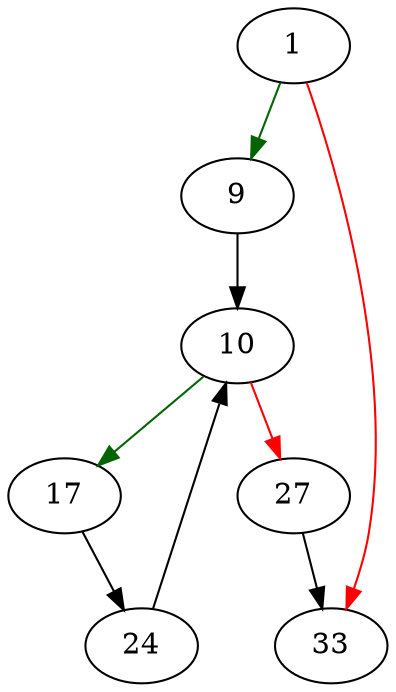 strict digraph "btreeReleaseAllCursorPages" {
	// Node definitions.
	1 [entry=true];
	9;
	33;
	10;
	17;
	27;
	24;

	// Edge definitions.
	1 -> 9 [
		color=darkgreen
		cond=true
	];
	1 -> 33 [
		color=red
		cond=false
	];
	9 -> 10;
	10 -> 17 [
		color=darkgreen
		cond=true
	];
	10 -> 27 [
		color=red
		cond=false
	];
	17 -> 24;
	27 -> 33;
	24 -> 10;
}
